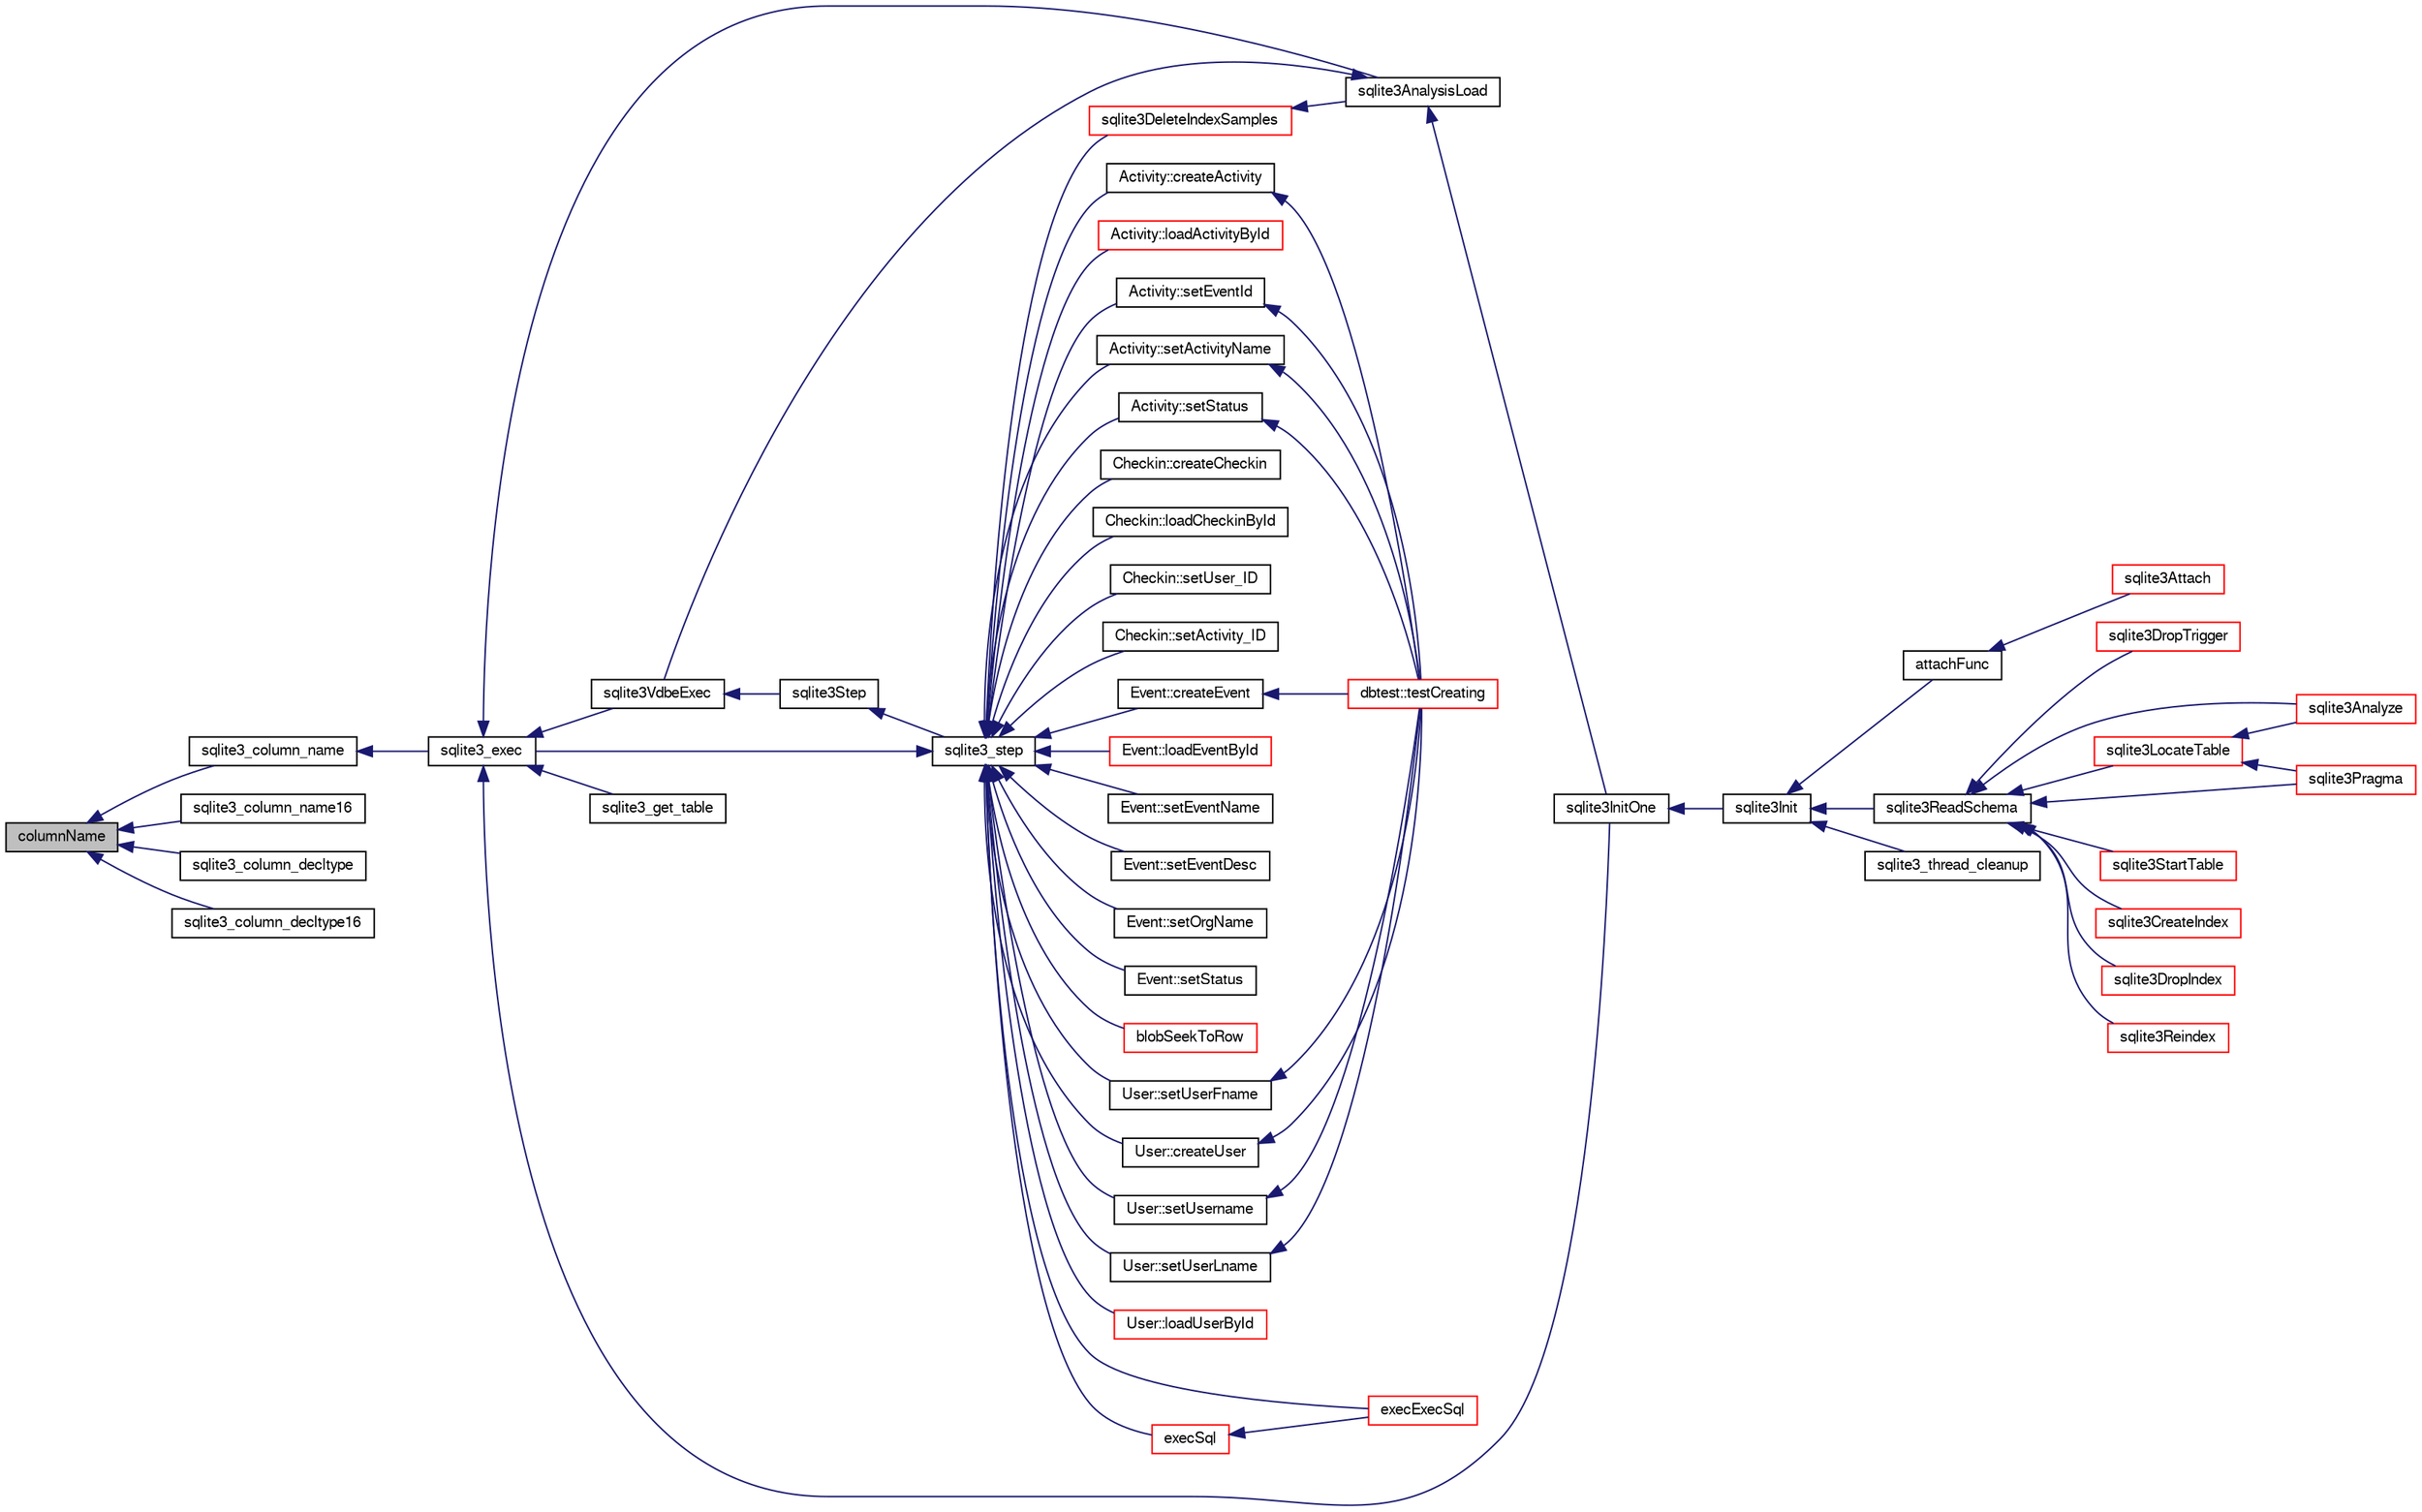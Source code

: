 digraph "columnName"
{
  edge [fontname="FreeSans",fontsize="10",labelfontname="FreeSans",labelfontsize="10"];
  node [fontname="FreeSans",fontsize="10",shape=record];
  rankdir="LR";
  Node59455 [label="columnName",height=0.2,width=0.4,color="black", fillcolor="grey75", style="filled", fontcolor="black"];
  Node59455 -> Node59456 [dir="back",color="midnightblue",fontsize="10",style="solid",fontname="FreeSans"];
  Node59456 [label="sqlite3_column_name",height=0.2,width=0.4,color="black", fillcolor="white", style="filled",URL="$sqlite3_8h.html#a01def208cc0075b490ec34c00e7b4294"];
  Node59456 -> Node59457 [dir="back",color="midnightblue",fontsize="10",style="solid",fontname="FreeSans"];
  Node59457 [label="sqlite3_exec",height=0.2,width=0.4,color="black", fillcolor="white", style="filled",URL="$sqlite3_8h.html#a97487ec8150e0bcc8fa392ab8f0e24db"];
  Node59457 -> Node59458 [dir="back",color="midnightblue",fontsize="10",style="solid",fontname="FreeSans"];
  Node59458 [label="sqlite3VdbeExec",height=0.2,width=0.4,color="black", fillcolor="white", style="filled",URL="$sqlite3_8c.html#a8ce40a614bdc56719c4d642b1e4dfb21"];
  Node59458 -> Node59459 [dir="back",color="midnightblue",fontsize="10",style="solid",fontname="FreeSans"];
  Node59459 [label="sqlite3Step",height=0.2,width=0.4,color="black", fillcolor="white", style="filled",URL="$sqlite3_8c.html#a3f2872e873e2758a4beedad1d5113554"];
  Node59459 -> Node59460 [dir="back",color="midnightblue",fontsize="10",style="solid",fontname="FreeSans"];
  Node59460 [label="sqlite3_step",height=0.2,width=0.4,color="black", fillcolor="white", style="filled",URL="$sqlite3_8h.html#ac1e491ce36b7471eb28387f7d3c74334"];
  Node59460 -> Node59461 [dir="back",color="midnightblue",fontsize="10",style="solid",fontname="FreeSans"];
  Node59461 [label="Activity::createActivity",height=0.2,width=0.4,color="black", fillcolor="white", style="filled",URL="$classActivity.html#a813cc5e52c14ab49b39014c134e3425b"];
  Node59461 -> Node59462 [dir="back",color="midnightblue",fontsize="10",style="solid",fontname="FreeSans"];
  Node59462 [label="dbtest::testCreating",height=0.2,width=0.4,color="red", fillcolor="white", style="filled",URL="$classdbtest.html#a8193e88a7df657069c8a6bd09c8243b7"];
  Node59460 -> Node59464 [dir="back",color="midnightblue",fontsize="10",style="solid",fontname="FreeSans"];
  Node59464 [label="Activity::loadActivityById",height=0.2,width=0.4,color="red", fillcolor="white", style="filled",URL="$classActivity.html#abe4ffb4f08a47212ebf9013259d9e7fd"];
  Node59460 -> Node59466 [dir="back",color="midnightblue",fontsize="10",style="solid",fontname="FreeSans"];
  Node59466 [label="Activity::setEventId",height=0.2,width=0.4,color="black", fillcolor="white", style="filled",URL="$classActivity.html#adb1d0fd0d08f473e068f0a4086bfa9ca"];
  Node59466 -> Node59462 [dir="back",color="midnightblue",fontsize="10",style="solid",fontname="FreeSans"];
  Node59460 -> Node59467 [dir="back",color="midnightblue",fontsize="10",style="solid",fontname="FreeSans"];
  Node59467 [label="Activity::setActivityName",height=0.2,width=0.4,color="black", fillcolor="white", style="filled",URL="$classActivity.html#a62dc3737b33915a36086f9dd26d16a81"];
  Node59467 -> Node59462 [dir="back",color="midnightblue",fontsize="10",style="solid",fontname="FreeSans"];
  Node59460 -> Node59468 [dir="back",color="midnightblue",fontsize="10",style="solid",fontname="FreeSans"];
  Node59468 [label="Activity::setStatus",height=0.2,width=0.4,color="black", fillcolor="white", style="filled",URL="$classActivity.html#af618135a7738f4d2a7ee147a8ef912ea"];
  Node59468 -> Node59462 [dir="back",color="midnightblue",fontsize="10",style="solid",fontname="FreeSans"];
  Node59460 -> Node59469 [dir="back",color="midnightblue",fontsize="10",style="solid",fontname="FreeSans"];
  Node59469 [label="Checkin::createCheckin",height=0.2,width=0.4,color="black", fillcolor="white", style="filled",URL="$classCheckin.html#a4e40acdf7fff0e607f6de4f24f3a163c"];
  Node59460 -> Node59470 [dir="back",color="midnightblue",fontsize="10",style="solid",fontname="FreeSans"];
  Node59470 [label="Checkin::loadCheckinById",height=0.2,width=0.4,color="black", fillcolor="white", style="filled",URL="$classCheckin.html#a3461f70ea6c68475225f2a07f78a21e0"];
  Node59460 -> Node59471 [dir="back",color="midnightblue",fontsize="10",style="solid",fontname="FreeSans"];
  Node59471 [label="Checkin::setUser_ID",height=0.2,width=0.4,color="black", fillcolor="white", style="filled",URL="$classCheckin.html#a76ab640f4f912876dbebf183db5359c6"];
  Node59460 -> Node59472 [dir="back",color="midnightblue",fontsize="10",style="solid",fontname="FreeSans"];
  Node59472 [label="Checkin::setActivity_ID",height=0.2,width=0.4,color="black", fillcolor="white", style="filled",URL="$classCheckin.html#ab2ff3ec2604ec73a42af25874a00b232"];
  Node59460 -> Node59473 [dir="back",color="midnightblue",fontsize="10",style="solid",fontname="FreeSans"];
  Node59473 [label="Event::createEvent",height=0.2,width=0.4,color="black", fillcolor="white", style="filled",URL="$classEvent.html#a77adb9f4a46ffb32c2d931f0691f5903"];
  Node59473 -> Node59462 [dir="back",color="midnightblue",fontsize="10",style="solid",fontname="FreeSans"];
  Node59460 -> Node59474 [dir="back",color="midnightblue",fontsize="10",style="solid",fontname="FreeSans"];
  Node59474 [label="Event::loadEventById",height=0.2,width=0.4,color="red", fillcolor="white", style="filled",URL="$classEvent.html#afa66cea33f722dbeecb69cc98fdea055"];
  Node59460 -> Node59475 [dir="back",color="midnightblue",fontsize="10",style="solid",fontname="FreeSans"];
  Node59475 [label="Event::setEventName",height=0.2,width=0.4,color="black", fillcolor="white", style="filled",URL="$classEvent.html#a10596b6ca077df05184e30d62b08729d"];
  Node59460 -> Node59476 [dir="back",color="midnightblue",fontsize="10",style="solid",fontname="FreeSans"];
  Node59476 [label="Event::setEventDesc",height=0.2,width=0.4,color="black", fillcolor="white", style="filled",URL="$classEvent.html#ae36b8377dcae792f1c5c4726024c981b"];
  Node59460 -> Node59477 [dir="back",color="midnightblue",fontsize="10",style="solid",fontname="FreeSans"];
  Node59477 [label="Event::setOrgName",height=0.2,width=0.4,color="black", fillcolor="white", style="filled",URL="$classEvent.html#a19aac0f776bd764563a54977656cf680"];
  Node59460 -> Node59478 [dir="back",color="midnightblue",fontsize="10",style="solid",fontname="FreeSans"];
  Node59478 [label="Event::setStatus",height=0.2,width=0.4,color="black", fillcolor="white", style="filled",URL="$classEvent.html#ab0a6b9285af0f4172eb841e2b80f8972"];
  Node59460 -> Node59479 [dir="back",color="midnightblue",fontsize="10",style="solid",fontname="FreeSans"];
  Node59479 [label="blobSeekToRow",height=0.2,width=0.4,color="red", fillcolor="white", style="filled",URL="$sqlite3_8c.html#afff57e13332b98c8a44a7cebe38962ab"];
  Node59460 -> Node59482 [dir="back",color="midnightblue",fontsize="10",style="solid",fontname="FreeSans"];
  Node59482 [label="sqlite3DeleteIndexSamples",height=0.2,width=0.4,color="red", fillcolor="white", style="filled",URL="$sqlite3_8c.html#aaeda0302fbf61397ec009f65bed047ef"];
  Node59482 -> Node59483 [dir="back",color="midnightblue",fontsize="10",style="solid",fontname="FreeSans"];
  Node59483 [label="sqlite3AnalysisLoad",height=0.2,width=0.4,color="black", fillcolor="white", style="filled",URL="$sqlite3_8c.html#a48a2301c27e1d3d68708b9b8761b5a01"];
  Node59483 -> Node59458 [dir="back",color="midnightblue",fontsize="10",style="solid",fontname="FreeSans"];
  Node59483 -> Node59484 [dir="back",color="midnightblue",fontsize="10",style="solid",fontname="FreeSans"];
  Node59484 [label="sqlite3InitOne",height=0.2,width=0.4,color="black", fillcolor="white", style="filled",URL="$sqlite3_8c.html#ac4318b25df65269906b0379251fe9b85"];
  Node59484 -> Node59485 [dir="back",color="midnightblue",fontsize="10",style="solid",fontname="FreeSans"];
  Node59485 [label="sqlite3Init",height=0.2,width=0.4,color="black", fillcolor="white", style="filled",URL="$sqlite3_8c.html#aed74e3dc765631a833f522f425ff5a48"];
  Node59485 -> Node59486 [dir="back",color="midnightblue",fontsize="10",style="solid",fontname="FreeSans"];
  Node59486 [label="attachFunc",height=0.2,width=0.4,color="black", fillcolor="white", style="filled",URL="$sqlite3_8c.html#a69cb751a7da501b9a0aa37e0d7c3eaf7"];
  Node59486 -> Node59487 [dir="back",color="midnightblue",fontsize="10",style="solid",fontname="FreeSans"];
  Node59487 [label="sqlite3Attach",height=0.2,width=0.4,color="red", fillcolor="white", style="filled",URL="$sqlite3_8c.html#ae0907fe0b43cc1b4c7e6a16213e8546f"];
  Node59485 -> Node59490 [dir="back",color="midnightblue",fontsize="10",style="solid",fontname="FreeSans"];
  Node59490 [label="sqlite3ReadSchema",height=0.2,width=0.4,color="black", fillcolor="white", style="filled",URL="$sqlite3_8c.html#ac41a97f30334f7d35b2b5713097eca90"];
  Node59490 -> Node59491 [dir="back",color="midnightblue",fontsize="10",style="solid",fontname="FreeSans"];
  Node59491 [label="sqlite3Analyze",height=0.2,width=0.4,color="red", fillcolor="white", style="filled",URL="$sqlite3_8c.html#ac696deb1ccaae3fa855cfbd0bfd4d048"];
  Node59490 -> Node59492 [dir="back",color="midnightblue",fontsize="10",style="solid",fontname="FreeSans"];
  Node59492 [label="sqlite3LocateTable",height=0.2,width=0.4,color="red", fillcolor="white", style="filled",URL="$sqlite3_8c.html#adfeea5b18971250d4ff7f5a44e134d75"];
  Node59492 -> Node59491 [dir="back",color="midnightblue",fontsize="10",style="solid",fontname="FreeSans"];
  Node59492 -> Node59536 [dir="back",color="midnightblue",fontsize="10",style="solid",fontname="FreeSans"];
  Node59536 [label="sqlite3Pragma",height=0.2,width=0.4,color="red", fillcolor="white", style="filled",URL="$sqlite3_8c.html#a111391370f58f8e6a6eca51fd34d62ed"];
  Node59490 -> Node59580 [dir="back",color="midnightblue",fontsize="10",style="solid",fontname="FreeSans"];
  Node59580 [label="sqlite3StartTable",height=0.2,width=0.4,color="red", fillcolor="white", style="filled",URL="$sqlite3_8c.html#af49b4395f39d9078a0dda2484c183012"];
  Node59490 -> Node59497 [dir="back",color="midnightblue",fontsize="10",style="solid",fontname="FreeSans"];
  Node59497 [label="sqlite3CreateIndex",height=0.2,width=0.4,color="red", fillcolor="white", style="filled",URL="$sqlite3_8c.html#a8dbe5e590ab6c58a8c45f34f7c81e825"];
  Node59490 -> Node59582 [dir="back",color="midnightblue",fontsize="10",style="solid",fontname="FreeSans"];
  Node59582 [label="sqlite3DropIndex",height=0.2,width=0.4,color="red", fillcolor="white", style="filled",URL="$sqlite3_8c.html#a3ffd2536f34a0cf6d427710b06b71e83"];
  Node59490 -> Node59550 [dir="back",color="midnightblue",fontsize="10",style="solid",fontname="FreeSans"];
  Node59550 [label="sqlite3Reindex",height=0.2,width=0.4,color="red", fillcolor="white", style="filled",URL="$sqlite3_8c.html#abd189e31189391e1ef114b413ff4abbf"];
  Node59490 -> Node59536 [dir="back",color="midnightblue",fontsize="10",style="solid",fontname="FreeSans"];
  Node59490 -> Node59583 [dir="back",color="midnightblue",fontsize="10",style="solid",fontname="FreeSans"];
  Node59583 [label="sqlite3DropTrigger",height=0.2,width=0.4,color="red", fillcolor="white", style="filled",URL="$sqlite3_8c.html#affdf1dd65e331b06feaef6ff8636305f"];
  Node59485 -> Node59584 [dir="back",color="midnightblue",fontsize="10",style="solid",fontname="FreeSans"];
  Node59584 [label="sqlite3_thread_cleanup",height=0.2,width=0.4,color="black", fillcolor="white", style="filled",URL="$sqlite3_8h.html#a34980c829db84f02e1a1599063469f06"];
  Node59460 -> Node59457 [dir="back",color="midnightblue",fontsize="10",style="solid",fontname="FreeSans"];
  Node59460 -> Node59642 [dir="back",color="midnightblue",fontsize="10",style="solid",fontname="FreeSans"];
  Node59642 [label="execSql",height=0.2,width=0.4,color="red", fillcolor="white", style="filled",URL="$sqlite3_8c.html#a7d16651b98a110662f4c265eff0246cb"];
  Node59642 -> Node59643 [dir="back",color="midnightblue",fontsize="10",style="solid",fontname="FreeSans"];
  Node59643 [label="execExecSql",height=0.2,width=0.4,color="red", fillcolor="white", style="filled",URL="$sqlite3_8c.html#ac1be09a6c047f21133d16378d301e0d4"];
  Node59460 -> Node59643 [dir="back",color="midnightblue",fontsize="10",style="solid",fontname="FreeSans"];
  Node59460 -> Node59645 [dir="back",color="midnightblue",fontsize="10",style="solid",fontname="FreeSans"];
  Node59645 [label="User::createUser",height=0.2,width=0.4,color="black", fillcolor="white", style="filled",URL="$classUser.html#a22ed673939e8cc0a136130b809bba513"];
  Node59645 -> Node59462 [dir="back",color="midnightblue",fontsize="10",style="solid",fontname="FreeSans"];
  Node59460 -> Node59646 [dir="back",color="midnightblue",fontsize="10",style="solid",fontname="FreeSans"];
  Node59646 [label="User::loadUserById",height=0.2,width=0.4,color="red", fillcolor="white", style="filled",URL="$classUser.html#a863377665b7fb83c5547dcf9727f5092"];
  Node59460 -> Node59647 [dir="back",color="midnightblue",fontsize="10",style="solid",fontname="FreeSans"];
  Node59647 [label="User::setUsername",height=0.2,width=0.4,color="black", fillcolor="white", style="filled",URL="$classUser.html#aa0497022a136cb78de785b0a39ae60b1"];
  Node59647 -> Node59462 [dir="back",color="midnightblue",fontsize="10",style="solid",fontname="FreeSans"];
  Node59460 -> Node59648 [dir="back",color="midnightblue",fontsize="10",style="solid",fontname="FreeSans"];
  Node59648 [label="User::setUserFname",height=0.2,width=0.4,color="black", fillcolor="white", style="filled",URL="$classUser.html#a72657eb55cd0ca437b4841a43f19912f"];
  Node59648 -> Node59462 [dir="back",color="midnightblue",fontsize="10",style="solid",fontname="FreeSans"];
  Node59460 -> Node59649 [dir="back",color="midnightblue",fontsize="10",style="solid",fontname="FreeSans"];
  Node59649 [label="User::setUserLname",height=0.2,width=0.4,color="black", fillcolor="white", style="filled",URL="$classUser.html#aa25973387e5afe1aa6f60dd6545e33b5"];
  Node59649 -> Node59462 [dir="back",color="midnightblue",fontsize="10",style="solid",fontname="FreeSans"];
  Node59457 -> Node59483 [dir="back",color="midnightblue",fontsize="10",style="solid",fontname="FreeSans"];
  Node59457 -> Node59484 [dir="back",color="midnightblue",fontsize="10",style="solid",fontname="FreeSans"];
  Node59457 -> Node59717 [dir="back",color="midnightblue",fontsize="10",style="solid",fontname="FreeSans"];
  Node59717 [label="sqlite3_get_table",height=0.2,width=0.4,color="black", fillcolor="white", style="filled",URL="$sqlite3_8h.html#a5effeac4e12df57beaa35c5be1f61579"];
  Node59455 -> Node59718 [dir="back",color="midnightblue",fontsize="10",style="solid",fontname="FreeSans"];
  Node59718 [label="sqlite3_column_name16",height=0.2,width=0.4,color="black", fillcolor="white", style="filled",URL="$sqlite3_8h.html#a1540664748cbe88571223f3da1d92616"];
  Node59455 -> Node59719 [dir="back",color="midnightblue",fontsize="10",style="solid",fontname="FreeSans"];
  Node59719 [label="sqlite3_column_decltype",height=0.2,width=0.4,color="black", fillcolor="white", style="filled",URL="$sqlite3_8h.html#a3cdf5e63589b1235030b6ad95f03d83b"];
  Node59455 -> Node59720 [dir="back",color="midnightblue",fontsize="10",style="solid",fontname="FreeSans"];
  Node59720 [label="sqlite3_column_decltype16",height=0.2,width=0.4,color="black", fillcolor="white", style="filled",URL="$sqlite3_8h.html#a73da44139548b1d8951c84ae59d3c12e"];
}
